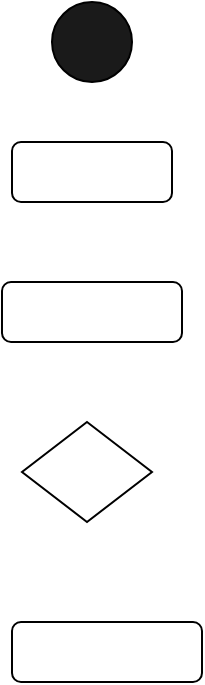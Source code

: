 <mxfile version="24.2.2" type="device">
  <diagram name="Page-1" id="2YBvvXClWsGukQMizWep">
    <mxGraphModel dx="794" dy="554" grid="1" gridSize="10" guides="1" tooltips="1" connect="1" arrows="1" fold="1" page="1" pageScale="1" pageWidth="827" pageHeight="1169" math="0" shadow="0">
      <root>
        <mxCell id="0" />
        <mxCell id="1" parent="0" />
        <mxCell id="mrXE00eBbwhFVrdl6diE-1" value="" style="ellipse;whiteSpace=wrap;html=1;aspect=fixed;gradientColor=none;fillColor=#1A1A1A;" vertex="1" parent="1">
          <mxGeometry x="360" y="40" width="40" height="40" as="geometry" />
        </mxCell>
        <mxCell id="mrXE00eBbwhFVrdl6diE-2" value="" style="rounded=1;whiteSpace=wrap;html=1;" vertex="1" parent="1">
          <mxGeometry x="340" y="110" width="80" height="30" as="geometry" />
        </mxCell>
        <mxCell id="mrXE00eBbwhFVrdl6diE-3" value="" style="rounded=1;whiteSpace=wrap;html=1;" vertex="1" parent="1">
          <mxGeometry x="335" y="180" width="90" height="30" as="geometry" />
        </mxCell>
        <mxCell id="mrXE00eBbwhFVrdl6diE-4" value="" style="rounded=1;whiteSpace=wrap;html=1;" vertex="1" parent="1">
          <mxGeometry x="340" y="350" width="95" height="30" as="geometry" />
        </mxCell>
        <mxCell id="mrXE00eBbwhFVrdl6diE-5" value="" style="rhombus;whiteSpace=wrap;html=1;" vertex="1" parent="1">
          <mxGeometry x="345" y="250" width="65" height="50" as="geometry" />
        </mxCell>
      </root>
    </mxGraphModel>
  </diagram>
</mxfile>
